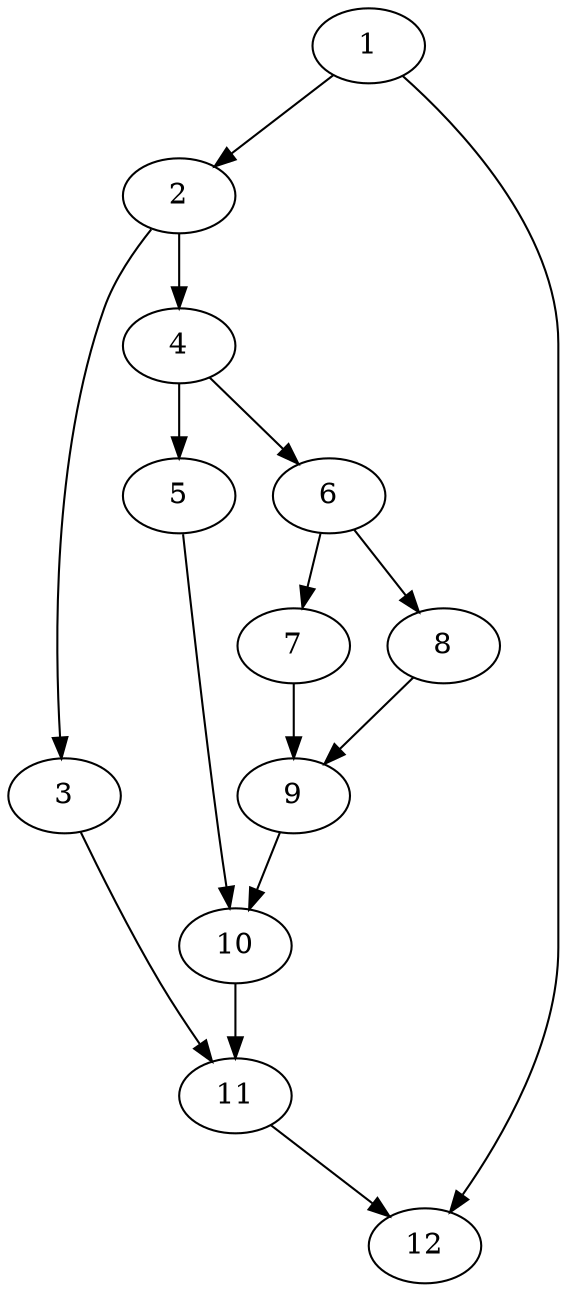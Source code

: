 Digraph G {
	1 -> 2;
	1 -> 12;
	2 -> 3;
	2 -> 4;
	3 -> 11;
	4 -> 5;
	4 -> 6;
	5 -> 10;
	6 -> 7;
	6 -> 8;
	7 -> 9;
	8 -> 9;
	9 -> 10;
	10 -> 11;
	11 -> 12;
} 